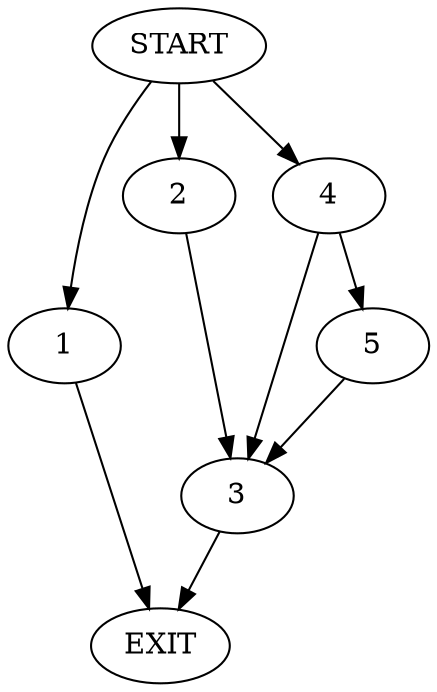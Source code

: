 digraph {
0 [label="START"]
6 [label="EXIT"]
0 -> 1
1 -> 6
0 -> 2
2 -> 3
3 -> 6
0 -> 4
4 -> 5
4 -> 3
5 -> 3
}
